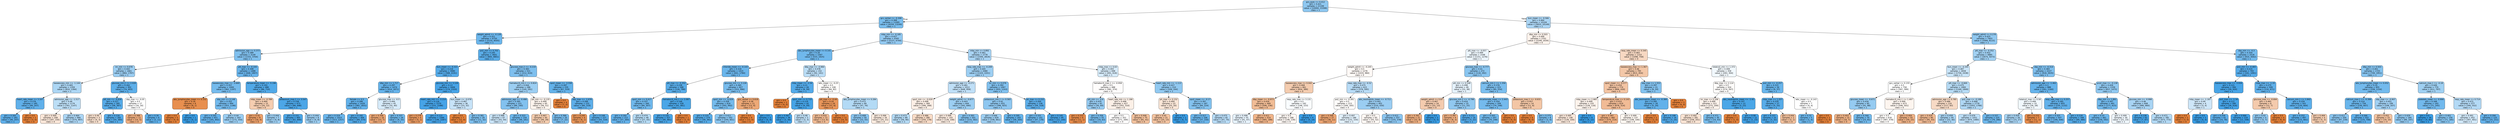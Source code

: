 digraph Tree {
node [shape=box, style="filled, rounded", color="black", fontname="helvetica"] ;
edge [fontname="helvetica"] ;
0 [label="gcs_eyes <= 0.412\ngini = 0.421\nsamples = 21199\nvalue = [10092, 23398]\nclass = 1", fillcolor="#8ec7f0"] ;
1 [label="gcs_verbal <= -0.308\ngini = 0.368\nsamples = 11095\nvalue = [4259, 13249]\nclass = 1", fillcolor="#79bded"] ;
0 -> 1 [labeldistance=2.5, labelangle=45, headlabel="True"] ;
2 [label="weight_admit <= -0.128\ngini = 0.321\nsamples = 6750\nvalue = [2132, 8505]\nclass = 1", fillcolor="#6bb6ec"] ;
1 -> 2 ;
3 [label="admission_age <= 0.373\ngini = 0.389\nsamples = 3149\nvalue = [1332, 3704]\nclass = 1", fillcolor="#80c0ee"] ;
2 -> 3 ;
4 [label="inr_min <= 0.078\ngini = 0.442\nsamples = 1661\nvalue = [884, 1797]\nclass = 1", fillcolor="#9acdf2"] ;
3 -> 4 ;
5 [label="baseexcess_min <= -1.144\ngini = 0.465\nsamples = 1359\nvalue = [810, 1394]\nclass = 1", fillcolor="#acd6f4"] ;
4 -> 5 ;
6 [label="heart_rate_mean <= 3.107\ngini = 0.276\nsamples = 185\nvalue = [49, 247]\nclass = 1", fillcolor="#60b0ea"] ;
5 -> 6 ;
7 [label="gini = 0.265\nsamples = 183\nvalue = [46, 247]\nclass = 1", fillcolor="#5eafea"] ;
6 -> 7 ;
8 [label="gini = 0.0\nsamples = 2\nvalue = [3, 0]\nclass = 0", fillcolor="#e58139"] ;
6 -> 8 ;
9 [label="admission_age <= -1.517\ngini = 0.48\nsamples = 1174\nvalue = [761, 1147]\nclass = 1", fillcolor="#bcdef6"] ;
5 -> 9 ;
10 [label="gini = 0.494\nsamples = 208\nvalue = [187, 150]\nclass = 0", fillcolor="#fae6d8"] ;
9 -> 10 ;
11 [label="gini = 0.464\nsamples = 966\nvalue = [574, 997]\nclass = 1", fillcolor="#abd5f4"] ;
9 -> 11 ;
12 [label="glucose_min.2 <= 2.028\ngini = 0.262\nsamples = 302\nvalue = [74, 403]\nclass = 1", fillcolor="#5dafea"] ;
4 -> 12 ;
13 [label="ptt_min <= -0.926\ngini = 0.227\nsamples = 285\nvalue = [58, 387]\nclass = 1", fillcolor="#57ace9"] ;
12 -> 13 ;
14 [label="gini = 0.49\nsamples = 3\nvalue = [4, 3]\nclass = 0", fillcolor="#f8e0ce"] ;
13 -> 14 ;
15 [label="gini = 0.216\nsamples = 282\nvalue = [54, 384]\nclass = 1", fillcolor="#55abe9"] ;
13 -> 15 ;
16 [label="sbp_max <= -0.05\ngini = 0.5\nsamples = 17\nvalue = [16, 16]\nclass = 0", fillcolor="#ffffff"] ;
12 -> 16 ;
17 [label="gini = 0.388\nsamples = 11\nvalue = [14, 5]\nclass = 0", fillcolor="#eeae80"] ;
16 -> 17 ;
18 [label="gini = 0.26\nsamples = 6\nvalue = [2, 11]\nclass = 1", fillcolor="#5dafea"] ;
16 -> 18 ;
19 [label="ptt_max <= -0.104\ngini = 0.308\nsamples = 1488\nvalue = [448, 1907]\nclass = 1", fillcolor="#68b4eb"] ;
3 -> 19 ;
20 [label="baseexcess_max <= -3.669\ngini = 0.357\nsamples = 1000\nvalue = [362, 1197]\nclass = 1", fillcolor="#75bbed"] ;
19 -> 20 ;
21 [label="abs_lymphocytes_mean <= 0.152\ngini = 0.18\nsamples = 6\nvalue = [9, 1]\nclass = 0", fillcolor="#e88f4f"] ;
20 -> 21 ;
22 [label="gini = 0.0\nsamples = 5\nvalue = [9, 0]\nclass = 0", fillcolor="#e58139"] ;
21 -> 22 ;
23 [label="gini = 0.0\nsamples = 1\nvalue = [0, 1]\nclass = 1", fillcolor="#399de5"] ;
21 -> 23 ;
24 [label="sbp_min <= 0.148\ngini = 0.352\nsamples = 994\nvalue = [353, 1196]\nclass = 1", fillcolor="#73baed"] ;
20 -> 24 ;
25 [label="gini = 0.291\nsamples = 651\nvalue = [181, 842]\nclass = 1", fillcolor="#64b2eb"] ;
24 -> 25 ;
26 [label="gini = 0.44\nsamples = 343\nvalue = [172, 354]\nclass = 1", fillcolor="#99cdf2"] ;
24 -> 26 ;
27 [label="temperature_mean <= -5.196\ngini = 0.193\nsamples = 488\nvalue = [86, 710]\nclass = 1", fillcolor="#51a9e8"] ;
19 -> 27 ;
28 [label="mbp_mean <= -0.789\ngini = 0.469\nsamples = 15\nvalue = [20, 12]\nclass = 0", fillcolor="#f5cdb0"] ;
27 -> 28 ;
29 [label="gini = 0.32\nsamples = 8\nvalue = [16, 4]\nclass = 0", fillcolor="#eca06a"] ;
28 -> 29 ;
30 [label="gini = 0.444\nsamples = 7\nvalue = [4, 8]\nclass = 1", fillcolor="#9ccef2"] ;
28 -> 30 ;
31 [label="potassium_max.1 <= 3.547\ngini = 0.158\nsamples = 473\nvalue = [66, 698]\nclass = 1", fillcolor="#4ca6e7"] ;
27 -> 31 ;
32 [label="gini = 0.151\nsamples = 465\nvalue = [62, 690]\nclass = 1", fillcolor="#4ba6e7"] ;
31 -> 32 ;
33 [label="gini = 0.444\nsamples = 8\nvalue = [4, 8]\nclass = 1", fillcolor="#9ccef2"] ;
31 -> 33 ;
34 [label="po2_min <= 0.702\ngini = 0.245\nsamples = 3601\nvalue = [800, 4801]\nclass = 1", fillcolor="#5aade9"] ;
2 -> 34 ;
35 [label="bun_mean <= -0.321\ngini = 0.216\nsamples = 3080\nvalue = [588, 4191]\nclass = 1", fillcolor="#55abe9"] ;
34 -> 35 ;
36 [label="dbp_min <= 1.717\ngini = 0.297\nsamples = 1474\nvalue = [414, 1871]\nclass = 1", fillcolor="#65b3eb"] ;
35 -> 36 ;
37 [label="female <= 0.5\ngini = 0.286\nsamples = 1429\nvalue = [382, 1831]\nclass = 1", fillcolor="#62b1ea"] ;
36 -> 37 ;
38 [label="gini = 0.319\nsamples = 1023\nvalue = [313, 1257]\nclass = 1", fillcolor="#6ab5eb"] ;
37 -> 38 ;
39 [label="gini = 0.192\nsamples = 406\nvalue = [69, 574]\nclass = 1", fillcolor="#51a9e8"] ;
37 -> 39 ;
40 [label="glucose_max <= -0.5\ngini = 0.494\nsamples = 45\nvalue = [32, 40]\nclass = 1", fillcolor="#d7ebfa"] ;
36 -> 40 ;
41 [label="gini = 0.358\nsamples = 16\nvalue = [23, 7]\nclass = 0", fillcolor="#eda775"] ;
40 -> 41 ;
42 [label="gini = 0.337\nsamples = 29\nvalue = [9, 33]\nclass = 1", fillcolor="#6fb8ec"] ;
40 -> 42 ;
43 [label="glucose_min <= 3.126\ngini = 0.13\nsamples = 1606\nvalue = [174, 2320]\nclass = 1", fillcolor="#48a4e7"] ;
35 -> 43 ;
44 [label="heart_rate_min <= -3.214\ngini = 0.116\nsamples = 1570\nvalue = [151, 2288]\nclass = 1", fillcolor="#46a3e7"] ;
43 -> 44 ;
45 [label="gini = 0.278\nsamples = 4\nvalue = [5, 1]\nclass = 0", fillcolor="#ea9a61"] ;
44 -> 45 ;
46 [label="gini = 0.113\nsamples = 1566\nvalue = [146, 2287]\nclass = 1", fillcolor="#46a3e7"] ;
44 -> 46 ;
47 [label="bun_mean <= -0.076\ngini = 0.487\nsamples = 36\nvalue = [23, 32]\nclass = 1", fillcolor="#c7e3f8"] ;
43 -> 47 ;
48 [label="gini = 0.0\nsamples = 7\nvalue = [12, 0]\nclass = 0", fillcolor="#e58139"] ;
47 -> 48 ;
49 [label="gini = 0.381\nsamples = 29\nvalue = [11, 32]\nclass = 1", fillcolor="#7dbfee"] ;
47 -> 49 ;
50 [label="glucose_max.2 <= -0.219\ngini = 0.383\nsamples = 521\nvalue = [212, 610]\nclass = 1", fillcolor="#7ebfee"] ;
34 -> 50 ;
51 [label="hematocrit_min.1 <= 0.824\ngini = 0.444\nsamples = 286\nvalue = [145, 291]\nclass = 1", fillcolor="#9ccef2"] ;
50 -> 51 ;
52 [label="admission_age <= -0.486\ngini = 0.395\nsamples = 221\nvalue = [89, 240]\nclass = 1", fillcolor="#82c1ef"] ;
51 -> 52 ;
53 [label="gini = 0.488\nsamples = 67\nvalue = [43, 59]\nclass = 1", fillcolor="#c9e4f8"] ;
52 -> 53 ;
54 [label="gini = 0.323\nsamples = 154\nvalue = [46, 181]\nclass = 1", fillcolor="#6bb6ec"] ;
52 -> 54 ;
55 [label="ptt_min <= -0.135\ngini = 0.499\nsamples = 65\nvalue = [56, 51]\nclass = 0", fillcolor="#fdf4ed"] ;
51 -> 55 ;
56 [label="gini = 0.467\nsamples = 45\nvalue = [49, 29]\nclass = 0", fillcolor="#f4ccae"] ;
55 -> 56 ;
57 [label="gini = 0.366\nsamples = 20\nvalue = [7, 22]\nclass = 1", fillcolor="#78bced"] ;
55 -> 57 ;
58 [label="spo2_mean <= -3.558\ngini = 0.287\nsamples = 235\nvalue = [67, 319]\nclass = 1", fillcolor="#63b2ea"] ;
50 -> 58 ;
59 [label="gini = 0.0\nsamples = 4\nvalue = [7, 0]\nclass = 0", fillcolor="#e58139"] ;
58 -> 59 ;
60 [label="sbp_max <= -1.676\ngini = 0.266\nsamples = 231\nvalue = [60, 319]\nclass = 1", fillcolor="#5eafea"] ;
58 -> 60 ;
61 [label="gini = 0.245\nsamples = 4\nvalue = [6, 1]\nclass = 0", fillcolor="#e9965a"] ;
60 -> 61 ;
62 [label="gini = 0.248\nsamples = 227\nvalue = [54, 318]\nclass = 1", fillcolor="#5baee9"] ;
60 -> 62 ;
63 [label="mbp_min <= -0.185\ngini = 0.427\nsamples = 4345\nvalue = [2127, 4744]\nclass = 1", fillcolor="#92c9f1"] ;
1 -> 63 ;
64 [label="abs_lymphocytes_mean <= 0.141\ngini = 0.34\nsamples = 1567\nvalue = [533, 1925]\nclass = 1", fillcolor="#70b8ec"] ;
63 -> 64 ;
65 [label="chloride_mean <= -0.143\ngini = 0.318\nsamples = 1415\nvalue = [441, 1784]\nclass = 1", fillcolor="#6ab5eb"] ;
64 -> 65 ;
66 [label="ptt_max <= -0.352\ngini = 0.238\nsamples = 588\nvalue = [126, 788]\nclass = 1", fillcolor="#59ade9"] ;
65 -> 66 ;
67 [label="spo2_min <= 0.417\ngini = 0.337\nsamples = 260\nvalue = [84, 307]\nclass = 1", fillcolor="#6fb8ec"] ;
66 -> 67 ;
68 [label="gini = 0.292\nsamples = 212\nvalue = [57, 264]\nclass = 1", fillcolor="#64b2eb"] ;
67 -> 68 ;
69 [label="gini = 0.474\nsamples = 48\nvalue = [27, 43]\nclass = 1", fillcolor="#b5dbf5"] ;
67 -> 69 ;
70 [label="hematocrit_min.1 <= 2.087\ngini = 0.148\nsamples = 328\nvalue = [42, 481]\nclass = 1", fillcolor="#4aa6e7"] ;
66 -> 70 ;
71 [label="gini = 0.142\nsamples = 327\nvalue = [40, 481]\nclass = 1", fillcolor="#49a5e7"] ;
70 -> 71 ;
72 [label="gini = 0.0\nsamples = 1\nvalue = [2, 0]\nclass = 0", fillcolor="#e58139"] ;
70 -> 72 ;
73 [label="glucose_min <= 3.126\ngini = 0.365\nsamples = 827\nvalue = [315, 996]\nclass = 1", fillcolor="#78bced"] ;
65 -> 73 ;
74 [label="spo2_min <= -0.029\ngini = 0.358\nsamples = 816\nvalue = [302, 992]\nclass = 1", fillcolor="#75bbed"] ;
73 -> 74 ;
75 [label="gini = 0.225\nsamples = 274\nvalue = [58, 391]\nclass = 1", fillcolor="#56ace9"] ;
74 -> 75 ;
76 [label="gini = 0.411\nsamples = 542\nvalue = [244, 601]\nclass = 1", fillcolor="#89c5f0"] ;
74 -> 76 ;
77 [label="gcs_verbal <= 0.618\ngini = 0.36\nsamples = 11\nvalue = [13, 4]\nclass = 0", fillcolor="#eda876"] ;
73 -> 77 ;
78 [label="gini = 0.0\nsamples = 9\nvalue = [13, 0]\nclass = 0", fillcolor="#e58139"] ;
77 -> 78 ;
79 [label="gini = 0.0\nsamples = 2\nvalue = [0, 4]\nclass = 1", fillcolor="#399de5"] ;
77 -> 79 ;
80 [label="dbp_max <= -0.984\ngini = 0.478\nsamples = 152\nvalue = [92, 141]\nclass = 1", fillcolor="#baddf6"] ;
64 -> 80 ;
81 [label="mbp_mean <= -2.54\ngini = 0.21\nsamples = 44\nvalue = [8, 59]\nclass = 1", fillcolor="#54aae9"] ;
80 -> 81 ;
82 [label="gini = 0.0\nsamples = 2\nvalue = [4, 0]\nclass = 0", fillcolor="#e58139"] ;
81 -> 82 ;
83 [label="spo2_min <= 0.715\ngini = 0.119\nsamples = 42\nvalue = [4, 59]\nclass = 1", fillcolor="#46a4e7"] ;
81 -> 83 ;
84 [label="gini = 0.067\nsamples = 39\nvalue = [2, 56]\nclass = 1", fillcolor="#40a0e6"] ;
83 -> 84 ;
85 [label="gini = 0.48\nsamples = 3\nvalue = [2, 3]\nclass = 1", fillcolor="#bddef6"] ;
83 -> 85 ;
86 [label="wbc_mean <= -0.25\ngini = 0.5\nsamples = 108\nvalue = [84, 82]\nclass = 0", fillcolor="#fefcfa"] ;
80 -> 86 ;
87 [label="ptt_max <= -0.44\ngini = 0.24\nsamples = 24\nvalue = [37, 6]\nclass = 0", fillcolor="#e99559"] ;
86 -> 87 ;
88 [label="gini = 0.432\nsamples = 12\nvalue = [13, 6]\nclass = 0", fillcolor="#f1bb94"] ;
87 -> 88 ;
89 [label="gini = 0.0\nsamples = 12\nvalue = [24, 0]\nclass = 0", fillcolor="#e58139"] ;
87 -> 89 ;
90 [label="abs_lymphocytes_mean <= 0.284\ngini = 0.472\nsamples = 84\nvalue = [47, 76]\nclass = 1", fillcolor="#b3daf5"] ;
86 -> 90 ;
91 [label="gini = 0.408\nsamples = 50\nvalue = [22, 55]\nclass = 1", fillcolor="#88c4ef"] ;
90 -> 91 ;
92 [label="gini = 0.496\nsamples = 34\nvalue = [25, 21]\nclass = 0", fillcolor="#fbebdf"] ;
90 -> 92 ;
93 [label="mbp_min <= 0.892\ngini = 0.461\nsamples = 2778\nvalue = [1594, 2819]\nclass = 1", fillcolor="#a9d4f4"] ;
63 -> 93 ;
94 [label="resp_rate_max <= -0.209\ngini = 0.445\nsamples = 2080\nvalue = [1103, 2201]\nclass = 1", fillcolor="#9ccef2"] ;
93 -> 94 ;
95 [label="admission_age <= -0.271\ngini = 0.481\nsamples = 1013\nvalue = [648, 958]\nclass = 1", fillcolor="#bfdff7"] ;
94 -> 95 ;
96 [label="spo2_min <= -0.029\ngini = 0.498\nsamples = 369\nvalue = [306, 268]\nclass = 0", fillcolor="#fcefe6"] ;
95 -> 96 ;
97 [label="gini = 0.473\nsamples = 89\nvalue = [56, 90]\nclass = 1", fillcolor="#b4daf5"] ;
96 -> 97 ;
98 [label="gini = 0.486\nsamples = 280\nvalue = [250, 178]\nclass = 0", fillcolor="#f8dbc6"] ;
96 -> 98 ;
99 [label="weight_admit <= -0.677\ngini = 0.443\nsamples = 644\nvalue = [342, 690]\nclass = 1", fillcolor="#9bcef2"] ;
95 -> 99 ;
100 [label="gini = 0.496\nsamples = 143\nvalue = [128, 108]\nclass = 0", fillcolor="#fbebe0"] ;
99 -> 100 ;
101 [label="gini = 0.393\nsamples = 501\nvalue = [214, 582]\nclass = 1", fillcolor="#82c1ef"] ;
99 -> 101 ;
102 [label="inr_min <= 0.078\ngini = 0.392\nsamples = 1067\nvalue = [455, 1243]\nclass = 1", fillcolor="#81c1ef"] ;
94 -> 102 ;
103 [label="potassium_min.1 <= 0.583\ngini = 0.42\nsamples = 831\nvalue = [396, 925]\nclass = 1", fillcolor="#8ec7f0"] ;
102 -> 103 ;
104 [label="gini = 0.448\nsamples = 629\nvalue = [338, 661]\nclass = 1", fillcolor="#9ecff2"] ;
103 -> 104 ;
105 [label="gini = 0.295\nsamples = 202\nvalue = [58, 264]\nclass = 1", fillcolor="#64b3eb"] ;
103 -> 105 ;
106 [label="ph_max <= 0.152\ngini = 0.264\nsamples = 236\nvalue = [59, 318]\nclass = 1", fillcolor="#5eafea"] ;
102 -> 106 ;
107 [label="gini = 0.331\nsamples = 141\nvalue = [47, 178]\nclass = 1", fillcolor="#6db7ec"] ;
106 -> 107 ;
108 [label="gini = 0.145\nsamples = 95\nvalue = [12, 140]\nclass = 1", fillcolor="#4aa5e7"] ;
106 -> 108 ;
109 [label="mbp_max <= 0.63\ngini = 0.493\nsamples = 698\nvalue = [491, 618]\nclass = 1", fillcolor="#d6ebfa"] ;
93 -> 109 ;
110 [label="hematocrit_max.1 <= -0.958\ngini = 0.5\nsamples = 488\nvalue = [382, 374]\nclass = 0", fillcolor="#fefcfb"] ;
109 -> 110 ;
111 [label="ptt_min <= -0.6\ngini = 0.435\nsamples = 61\nvalue = [30, 64]\nclass = 1", fillcolor="#96cbf1"] ;
110 -> 111 ;
112 [label="gini = 0.153\nsamples = 6\nvalue = [11, 1]\nclass = 0", fillcolor="#e78c4b"] ;
111 -> 112 ;
113 [label="gini = 0.356\nsamples = 55\nvalue = [19, 63]\nclass = 1", fillcolor="#75bbed"] ;
111 -> 113 ;
114 [label="heart_rate_min <= 1.186\ngini = 0.498\nsamples = 427\nvalue = [352, 310]\nclass = 0", fillcolor="#fcf0e7"] ;
110 -> 114 ;
115 [label="gini = 0.5\nsamples = 352\nvalue = [271, 269]\nclass = 0", fillcolor="#fffefe"] ;
114 -> 115 ;
116 [label="gini = 0.446\nsamples = 75\nvalue = [81, 41]\nclass = 0", fillcolor="#f2c19d"] ;
114 -> 116 ;
117 [label="heart_rate_min <= -1.113\ngini = 0.427\nsamples = 210\nvalue = [109, 244]\nclass = 1", fillcolor="#91c9f1"] ;
109 -> 117 ;
118 [label="ph_max <= 0.152\ngini = 0.494\nsamples = 23\nvalue = [25, 20]\nclass = 0", fillcolor="#fae6d7"] ;
117 -> 118 ;
119 [label="gini = 0.45\nsamples = 21\nvalue = [25, 13]\nclass = 0", fillcolor="#f3c3a0"] ;
118 -> 119 ;
120 [label="gini = 0.0\nsamples = 2\nvalue = [0, 7]\nclass = 1", fillcolor="#399de5"] ;
118 -> 120 ;
121 [label="spo2_mean <= -0.17\ngini = 0.397\nsamples = 187\nvalue = [84, 224]\nclass = 1", fillcolor="#83c2ef"] ;
117 -> 121 ;
122 [label="gini = 0.317\nsamples = 106\nvalue = [37, 150]\nclass = 1", fillcolor="#6ab5eb"] ;
121 -> 122 ;
123 [label="gini = 0.475\nsamples = 81\nvalue = [47, 74]\nclass = 1", fillcolor="#b7dbf6"] ;
121 -> 123 ;
124 [label="bun_mean <= -0.566\ngini = 0.464\nsamples = 10104\nvalue = [5833, 10149]\nclass = 1", fillcolor="#abd5f4"] ;
0 -> 124 [labeldistance=2.5, labelangle=-45, headlabel="False"] ;
125 [label="dbp_min <= 0.503\ngini = 0.499\nsamples = 2701\nvalue = [2249, 2034]\nclass = 0", fillcolor="#fdf3ec"] ;
124 -> 125 ;
126 [label="ptt_max <= -0.057\ngini = 0.499\nsamples = 1548\nvalue = [1151, 1276]\nclass = 1", fillcolor="#ecf5fc"] ;
125 -> 126 ;
127 [label="weight_admit <= -0.245\ngini = 0.5\nsamples = 1276\nvalue = [1033, 984]\nclass = 0", fillcolor="#fef9f6"] ;
126 -> 127 ;
128 [label="baseexcess_max <= 0.042\ngini = 0.468\nsamples = 661\nvalue = [654, 389]\nclass = 0", fillcolor="#f4ccaf"] ;
127 -> 128 ;
129 [label="dbp_mean <= -0.973\ngini = 0.434\nsamples = 469\nvalue = [506, 236]\nclass = 0", fillcolor="#f1bc95"] ;
128 -> 129 ;
130 [label="gini = 0.498\nsamples = 55\nvalue = [41, 47]\nclass = 1", fillcolor="#e6f2fc"] ;
129 -> 130 ;
131 [label="gini = 0.411\nsamples = 414\nvalue = [465, 189]\nclass = 0", fillcolor="#f0b489"] ;
129 -> 131 ;
132 [label="resp_rate_max <= 3.131\ngini = 0.5\nsamples = 192\nvalue = [148, 153]\nclass = 1", fillcolor="#f9fcfe"] ;
128 -> 132 ;
133 [label="gini = 0.5\nsamples = 188\nvalue = [148, 139]\nclass = 0", fillcolor="#fdf7f3"] ;
132 -> 133 ;
134 [label="gini = 0.0\nsamples = 4\nvalue = [0, 14]\nclass = 1", fillcolor="#399de5"] ;
132 -> 134 ;
135 [label="resp_rate_max <= -0.52\ngini = 0.475\nsamples = 615\nvalue = [379, 595]\nclass = 1", fillcolor="#b7dbf6"] ;
127 -> 135 ;
136 [label="po2_min <= -0.391\ngini = 0.5\nsamples = 213\nvalue = [169, 165]\nclass = 0", fillcolor="#fefcfa"] ;
135 -> 136 ;
137 [label="gini = 0.348\nsamples = 27\nvalue = [38, 11]\nclass = 0", fillcolor="#eda572"] ;
136 -> 137 ;
138 [label="gini = 0.497\nsamples = 186\nvalue = [131, 154]\nclass = 1", fillcolor="#e1f0fb"] ;
136 -> 138 ;
139 [label="abs_neutrophils_mean <= -0.711\ngini = 0.441\nsamples = 402\nvalue = [210, 430]\nclass = 1", fillcolor="#9acdf2"] ;
135 -> 139 ;
140 [label="gini = 0.5\nsamples = 65\nvalue = [55, 52]\nclass = 0", fillcolor="#fef8f4"] ;
139 -> 140 ;
141 [label="gini = 0.412\nsamples = 337\nvalue = [155, 378]\nclass = 1", fillcolor="#8ac5f0"] ;
139 -> 141 ;
142 [label="glucose_max <= -0.777\ngini = 0.41\nsamples = 272\nvalue = [118, 292]\nclass = 1", fillcolor="#89c5f0"] ;
126 -> 142 ;
143 [label="ptt_min <= 0.548\ngini = 0.498\nsamples = 49\nvalue = [33, 38]\nclass = 1", fillcolor="#e5f2fc"] ;
142 -> 143 ;
144 [label="weight_admit <= 0.87\ngini = 0.467\nsamples = 24\nvalue = [22, 13]\nclass = 0", fillcolor="#f4cbae"] ;
143 -> 144 ;
145 [label="gini = 0.391\nsamples = 21\nvalue = [22, 8]\nclass = 0", fillcolor="#eeaf81"] ;
144 -> 145 ;
146 [label="gini = 0.0\nsamples = 3\nvalue = [0, 5]\nclass = 1", fillcolor="#399de5"] ;
144 -> 146 ;
147 [label="glucose_min.2 <= -0.796\ngini = 0.424\nsamples = 25\nvalue = [11, 25]\nclass = 1", fillcolor="#90c8f0"] ;
143 -> 147 ;
148 [label="gini = 0.397\nsamples = 9\nvalue = [8, 3]\nclass = 0", fillcolor="#efb083"] ;
147 -> 148 ;
149 [label="gini = 0.211\nsamples = 16\nvalue = [3, 22]\nclass = 1", fillcolor="#54aae9"] ;
147 -> 149 ;
150 [label="calcium_min.1 <= 1.356\ngini = 0.376\nsamples = 223\nvalue = [85, 254]\nclass = 1", fillcolor="#7bbeee"] ;
142 -> 150 ;
151 [label="bicarbonate_mean <= 2.443\ngini = 0.354\nsamples = 209\nvalue = [74, 248]\nclass = 1", fillcolor="#74baed"] ;
150 -> 151 ;
152 [label="gini = 0.343\nsamples = 207\nvalue = [70, 248]\nclass = 1", fillcolor="#71b9ec"] ;
151 -> 152 ;
153 [label="gini = 0.0\nsamples = 2\nvalue = [4, 0]\nclass = 0", fillcolor="#e58139"] ;
151 -> 153 ;
154 [label="potassium_max.1 <= -0.631\ngini = 0.457\nsamples = 14\nvalue = [11, 6]\nclass = 0", fillcolor="#f3c6a5"] ;
150 -> 154 ;
155 [label="gini = 0.0\nsamples = 6\nvalue = [9, 0]\nclass = 0", fillcolor="#e58139"] ;
154 -> 155 ;
156 [label="gini = 0.375\nsamples = 8\nvalue = [2, 6]\nclass = 1", fillcolor="#7bbeee"] ;
154 -> 156 ;
157 [label="resp_rate_mean <= 0.345\ngini = 0.483\nsamples = 1153\nvalue = [1098, 758]\nclass = 0", fillcolor="#f7d8c2"] ;
125 -> 157 ;
158 [label="baseexcess_max <= 1.367\ngini = 0.46\nsamples = 795\nvalue = [815, 454]\nclass = 0", fillcolor="#f3c7a7"] ;
157 -> 158 ;
159 [label="spo2_mean <= -0.577\ngini = 0.454\nsamples = 774\nvalue = [806, 430]\nclass = 0", fillcolor="#f3c4a3"] ;
158 -> 159 ;
160 [label="mbp_mean <= 2.985\ngini = 0.499\nsamples = 155\nvalue = [128, 116]\nclass = 0", fillcolor="#fdf3ec"] ;
159 -> 160 ;
161 [label="gini = 0.495\nsamples = 146\nvalue = [128, 104]\nclass = 0", fillcolor="#fae7da"] ;
160 -> 161 ;
162 [label="gini = 0.0\nsamples = 9\nvalue = [0, 12]\nclass = 1", fillcolor="#399de5"] ;
160 -> 162 ;
163 [label="temperature_max <= 0.143\ngini = 0.433\nsamples = 619\nvalue = [678, 314]\nclass = 0", fillcolor="#f1bb95"] ;
159 -> 163 ;
164 [label="gini = 0.397\nsamples = 482\nvalue = [570, 214]\nclass = 0", fillcolor="#efb083"] ;
163 -> 164 ;
165 [label="gini = 0.499\nsamples = 137\nvalue = [108, 100]\nclass = 0", fillcolor="#fdf6f0"] ;
163 -> 165 ;
166 [label="sbp_max <= 1.553\ngini = 0.397\nsamples = 21\nvalue = [9, 24]\nclass = 1", fillcolor="#83c2ef"] ;
158 -> 166 ;
167 [label="abs_eosinophils_mean <= -0.384\ngini = 0.285\nsamples = 18\nvalue = [5, 24]\nclass = 1", fillcolor="#62b1ea"] ;
166 -> 167 ;
168 [label="gini = 0.0\nsamples = 2\nvalue = [2, 0]\nclass = 0", fillcolor="#e58139"] ;
167 -> 168 ;
169 [label="gini = 0.198\nsamples = 16\nvalue = [3, 24]\nclass = 1", fillcolor="#52a9e8"] ;
167 -> 169 ;
170 [label="gini = 0.0\nsamples = 3\nvalue = [4, 0]\nclass = 0", fillcolor="#e58139"] ;
166 -> 170 ;
171 [label="totalco2_min <= 1.372\ngini = 0.499\nsamples = 358\nvalue = [283, 304]\nclass = 1", fillcolor="#f1f8fd"] ;
157 -> 171 ;
172 [label="dbp_max <= 2.114\ngini = 0.5\nsamples = 324\nvalue = [274, 267]\nclass = 0", fillcolor="#fefcfa"] ;
171 -> 172 ;
173 [label="inr_max <= 0.106\ngini = 0.499\nsamples = 311\nvalue = [272, 244]\nclass = 0", fillcolor="#fcf2eb"] ;
172 -> 173 ;
174 [label="gini = 0.492\nsamples = 281\nvalue = [258, 201]\nclass = 0", fillcolor="#f9e3d3"] ;
173 -> 174 ;
175 [label="gini = 0.371\nsamples = 30\nvalue = [14, 43]\nclass = 1", fillcolor="#79bded"] ;
173 -> 175 ;
176 [label="abs_neutrophils_mean <= -1.42\ngini = 0.147\nsamples = 13\nvalue = [2, 23]\nclass = 1", fillcolor="#4aa6e7"] ;
172 -> 176 ;
177 [label="gini = 0.0\nsamples = 1\nvalue = [1, 0]\nclass = 0", fillcolor="#e58139"] ;
176 -> 177 ;
178 [label="gini = 0.08\nsamples = 12\nvalue = [1, 23]\nclass = 1", fillcolor="#42a1e6"] ;
176 -> 178 ;
179 [label="po2_min <= -0.257\ngini = 0.315\nsamples = 34\nvalue = [9, 37]\nclass = 1", fillcolor="#69b5eb"] ;
171 -> 179 ;
180 [label="mbp_max <= 1.257\ngini = 0.229\nsamples = 27\nvalue = [5, 33]\nclass = 1", fillcolor="#57ace9"] ;
179 -> 180 ;
181 [label="gini = 0.157\nsamples = 25\nvalue = [3, 32]\nclass = 1", fillcolor="#4ca6e7"] ;
180 -> 181 ;
182 [label="gini = 0.444\nsamples = 2\nvalue = [2, 1]\nclass = 0", fillcolor="#f2c09c"] ;
180 -> 182 ;
183 [label="wbc_mean <= -0.143\ngini = 0.5\nsamples = 7\nvalue = [4, 4]\nclass = 0", fillcolor="#ffffff"] ;
179 -> 183 ;
184 [label="gini = 0.32\nsamples = 5\nvalue = [1, 4]\nclass = 1", fillcolor="#6ab6ec"] ;
183 -> 184 ;
185 [label="gini = 0.0\nsamples = 2\nvalue = [3, 0]\nclass = 0", fillcolor="#e58139"] ;
183 -> 185 ;
186 [label="weight_admit <= 0.278\ngini = 0.425\nsamples = 7403\nvalue = [3584, 8115]\nclass = 1", fillcolor="#90c8f0"] ;
124 -> 186 ;
187 [label="ptt_max <= -0.352\ngini = 0.452\nsamples = 4885\nvalue = [2674, 5073]\nclass = 1", fillcolor="#a1d1f3"] ;
186 -> 187 ;
188 [label="bun_mean <= -0.345\ngini = 0.487\nsamples = 2658\nvalue = [1756, 2438]\nclass = 1", fillcolor="#c8e4f8"] ;
187 -> 188 ;
189 [label="gcs_verbal <= 0.155\ngini = 0.5\nsamples = 758\nvalue = [587, 589]\nclass = 1", fillcolor="#feffff"] ;
188 -> 189 ;
190 [label="glucose_mean <= -0.671\ngini = 0.434\nsamples = 85\nvalue = [41, 88]\nclass = 1", fillcolor="#95cbf1"] ;
189 -> 190 ;
191 [label="gini = 0.403\nsamples = 15\nvalue = [18, 7]\nclass = 0", fillcolor="#efb286"] ;
190 -> 191 ;
192 [label="gini = 0.344\nsamples = 70\nvalue = [23, 81]\nclass = 1", fillcolor="#71b9ec"] ;
190 -> 192 ;
193 [label="hematocrit_min.1 <= 1.497\ngini = 0.499\nsamples = 673\nvalue = [546, 501]\nclass = 0", fillcolor="#fdf5ef"] ;
189 -> 193 ;
194 [label="gini = 0.5\nsamples = 618\nvalue = [487, 478]\nclass = 0", fillcolor="#fffdfb"] ;
193 -> 194 ;
195 [label="gini = 0.404\nsamples = 55\nvalue = [59, 23]\nclass = 0", fillcolor="#efb286"] ;
193 -> 195 ;
196 [label="ptt_max <= -0.669\ngini = 0.475\nsamples = 1900\nvalue = [1169, 1849]\nclass = 1", fillcolor="#b6dbf5"] ;
188 -> 196 ;
197 [label="admission_age <= 0.785\ngini = 0.486\nsamples = 124\nvalue = [117, 83]\nclass = 0", fillcolor="#f7dac5"] ;
196 -> 197 ;
198 [label="gini = 0.429\nsamples = 80\nvalue = [95, 43]\nclass = 0", fillcolor="#f1ba93"] ;
197 -> 198 ;
199 [label="gini = 0.458\nsamples = 44\nvalue = [22, 40]\nclass = 1", fillcolor="#a6d3f3"] ;
197 -> 199 ;
200 [label="po2_max <= -0.189\ngini = 0.468\nsamples = 1776\nvalue = [1052, 1766]\nclass = 1", fillcolor="#afd7f4"] ;
196 -> 200 ;
201 [label="gini = 0.479\nsamples = 1551\nvalue = [974, 1480]\nclass = 1", fillcolor="#bbddf6"] ;
200 -> 201 ;
202 [label="gini = 0.337\nsamples = 225\nvalue = [78, 286]\nclass = 1", fillcolor="#6fb8ec"] ;
200 -> 202 ;
203 [label="sbp_min <= -0.314\ngini = 0.383\nsamples = 2227\nvalue = [918, 2635]\nclass = 1", fillcolor="#7ebfee"] ;
187 -> 203 ;
204 [label="admission_age <= -1.462\ngini = 0.3\nsamples = 888\nvalue = [261, 1160]\nclass = 1", fillcolor="#66b3eb"] ;
203 -> 204 ;
205 [label="totalco2_max <= 0.58\ngini = 0.499\nsamples = 33\nvalue = [26, 28]\nclass = 1", fillcolor="#f1f8fd"] ;
204 -> 205 ;
206 [label="gini = 0.459\nsamples = 26\nvalue = [15, 27]\nclass = 1", fillcolor="#a7d3f3"] ;
205 -> 206 ;
207 [label="gini = 0.153\nsamples = 7\nvalue = [11, 1]\nclass = 0", fillcolor="#e78c4b"] ;
205 -> 207 ;
208 [label="resp_rate_max <= 0.257\ngini = 0.285\nsamples = 855\nvalue = [235, 1132]\nclass = 1", fillcolor="#62b1ea"] ;
204 -> 208 ;
209 [label="gini = 0.325\nsamples = 507\nvalue = [166, 646]\nclass = 1", fillcolor="#6cb6ec"] ;
208 -> 209 ;
210 [label="gini = 0.218\nsamples = 348\nvalue = [69, 486]\nclass = 1", fillcolor="#55abe9"] ;
208 -> 210 ;
211 [label="pco2_max <= -0.138\ngini = 0.426\nsamples = 1339\nvalue = [657, 1475]\nclass = 1", fillcolor="#91c9f1"] ;
203 -> 211 ;
212 [label="dbp_min <= 1.891\ngini = 0.347\nsamples = 491\nvalue = [177, 615]\nclass = 1", fillcolor="#72b9ec"] ;
211 -> 212 ;
213 [label="gini = 0.33\nsamples = 461\nvalue = [156, 592]\nclass = 1", fillcolor="#6db7ec"] ;
212 -> 213 ;
214 [label="gini = 0.499\nsamples = 30\nvalue = [21, 23]\nclass = 1", fillcolor="#eef6fd"] ;
212 -> 214 ;
215 [label="glucose_min <= -0.998\ngini = 0.46\nsamples = 848\nvalue = [480, 860]\nclass = 1", fillcolor="#a8d4f4"] ;
211 -> 215 ;
216 [label="gini = 0.138\nsamples = 63\nvalue = [7, 87]\nclass = 1", fillcolor="#49a5e7"] ;
215 -> 216 ;
217 [label="gini = 0.471\nsamples = 785\nvalue = [473, 773]\nclass = 1", fillcolor="#b2d9f5"] ;
215 -> 217 ;
218 [label="sbp_min <= -0.3\ngini = 0.354\nsamples = 2518\nvalue = [910, 3042]\nclass = 1", fillcolor="#74baed"] ;
186 -> 218 ;
219 [label="po2_min <= -0.483\ngini = 0.224\nsamples = 793\nvalue = [161, 1091]\nclass = 1", fillcolor="#56abe9"] ;
218 -> 219 ;
220 [label="baseexcess_max <= -3.934\ngini = 0.121\nsamples = 284\nvalue = [29, 420]\nclass = 1", fillcolor="#47a4e7"] ;
219 -> 220 ;
221 [label="mbp_mean <= -1.187\ngini = 0.49\nsamples = 4\nvalue = [3, 4]\nclass = 1", fillcolor="#cee6f8"] ;
220 -> 221 ;
222 [label="gini = 0.0\nsamples = 2\nvalue = [3, 0]\nclass = 0", fillcolor="#e58139"] ;
221 -> 222 ;
223 [label="gini = 0.0\nsamples = 2\nvalue = [0, 4]\nclass = 1", fillcolor="#399de5"] ;
221 -> 223 ;
224 [label="po2_max <= -1.34\ngini = 0.111\nsamples = 280\nvalue = [26, 416]\nclass = 1", fillcolor="#45a3e7"] ;
220 -> 224 ;
225 [label="gini = 0.258\nsamples = 61\nvalue = [14, 78]\nclass = 1", fillcolor="#5dafea"] ;
224 -> 225 ;
226 [label="gini = 0.066\nsamples = 219\nvalue = [12, 338]\nclass = 1", fillcolor="#40a0e6"] ;
224 -> 226 ;
227 [label="mbp_max <= -1.33\ngini = 0.275\nsamples = 509\nvalue = [132, 671]\nclass = 1", fillcolor="#60b0ea"] ;
219 -> 227 ;
228 [label="glucose_max <= -0.694\ngini = 0.465\nsamples = 8\nvalue = [12, 7]\nclass = 0", fillcolor="#f4caac"] ;
227 -> 228 ;
229 [label="gini = 0.42\nsamples = 4\nvalue = [3, 7]\nclass = 1", fillcolor="#8ec7f0"] ;
228 -> 229 ;
230 [label="gini = 0.0\nsamples = 4\nvalue = [9, 0]\nclass = 0", fillcolor="#e58139"] ;
228 -> 230 ;
231 [label="calcium_min.1 <= 1.842\ngini = 0.259\nsamples = 501\nvalue = [120, 664]\nclass = 1", fillcolor="#5dafea"] ;
227 -> 231 ;
232 [label="gini = 0.252\nsamples = 497\nvalue = [115, 661]\nclass = 1", fillcolor="#5baeea"] ;
231 -> 232 ;
233 [label="gini = 0.469\nsamples = 4\nvalue = [5, 3]\nclass = 0", fillcolor="#f5cdb0"] ;
231 -> 233 ;
234 [label="dbp_min <= 0.503\ngini = 0.401\nsamples = 1725\nvalue = [749, 1951]\nclass = 1", fillcolor="#85c3ef"] ;
218 -> 234 ;
235 [label="abs_lymphocytes_mean <= 0.052\ngini = 0.35\nsamples = 955\nvalue = [338, 1154]\nclass = 1", fillcolor="#73baed"] ;
234 -> 235 ;
236 [label="calcium_max.1 <= -0.399\ngini = 0.314\nsamples = 756\nvalue = [230, 947]\nclass = 1", fillcolor="#69b5eb"] ;
235 -> 236 ;
237 [label="gini = 0.411\nsamples = 204\nvalue = [97, 239]\nclass = 1", fillcolor="#89c5f0"] ;
236 -> 237 ;
238 [label="gini = 0.266\nsamples = 552\nvalue = [133, 708]\nclass = 1", fillcolor="#5eafea"] ;
236 -> 238 ;
239 [label="sbp_max <= -0.907\ngini = 0.451\nsamples = 199\nvalue = [108, 207]\nclass = 1", fillcolor="#a0d0f3"] ;
235 -> 239 ;
240 [label="gini = 0.452\nsamples = 15\nvalue = [19, 10]\nclass = 0", fillcolor="#f3c3a1"] ;
239 -> 240 ;
241 [label="gini = 0.429\nsamples = 184\nvalue = [89, 197]\nclass = 1", fillcolor="#92c9f1"] ;
239 -> 241 ;
242 [label="calcium_max.1 <= -0.18\ngini = 0.449\nsamples = 770\nvalue = [411, 797]\nclass = 1", fillcolor="#9fd0f2"] ;
234 -> 242 ;
243 [label="platelets_mean <= -0.906\ngini = 0.348\nsamples = 193\nvalue = [71, 245]\nclass = 1", fillcolor="#72b9ed"] ;
242 -> 243 ;
244 [label="gini = 0.0\nsamples = 34\nvalue = [0, 60]\nclass = 1", fillcolor="#399de5"] ;
243 -> 244 ;
245 [label="gini = 0.401\nsamples = 159\nvalue = [71, 185]\nclass = 1", fillcolor="#85c3ef"] ;
243 -> 245 ;
246 [label="resp_rate_mean <= 0.714\ngini = 0.472\nsamples = 577\nvalue = [340, 552]\nclass = 1", fillcolor="#b3d9f5"] ;
242 -> 246 ;
247 [label="gini = 0.491\nsamples = 452\nvalue = [307, 401]\nclass = 1", fillcolor="#d1e8f9"] ;
246 -> 247 ;
248 [label="gini = 0.294\nsamples = 125\nvalue = [33, 151]\nclass = 1", fillcolor="#64b2eb"] ;
246 -> 248 ;
}